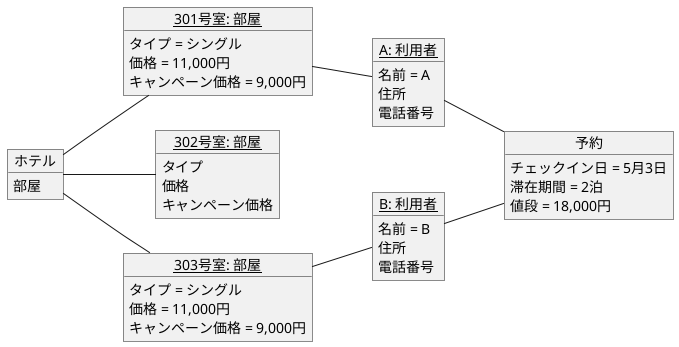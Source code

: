 @startuml 演習３－５
left to right direction
object ホテル {
部屋
}

object "<u>301号室: 部屋</u>" as room1 {
タイプ = シングル
価格 = 11,000円
キャンペーン価格 = 9,000円
}

object "<u>302号室: 部屋</u>" as room2 {
タイプ
価格
キャンペーン価格
}

object "<u>303号室: 部屋</u>" as room3 {
タイプ = シングル
価格 = 11,000円
キャンペーン価格 = 9,000円
}

object "<u>A: 利用者</u>" as user1 {
名前 = A
住所
電話番号
}

object "<u>B: 利用者</u>" as user2 {
名前 = B
住所
電話番号
}

object 予約 {
チェックイン日 = 5月3日
滞在期間 = 2泊
値段 = 18,000円
}

ホテル -- room1
ホテル -- room2
ホテル -- room3
room1 -- user1
room3 -- user2
user1 -- 予約
user2 -- 予約

@enduml